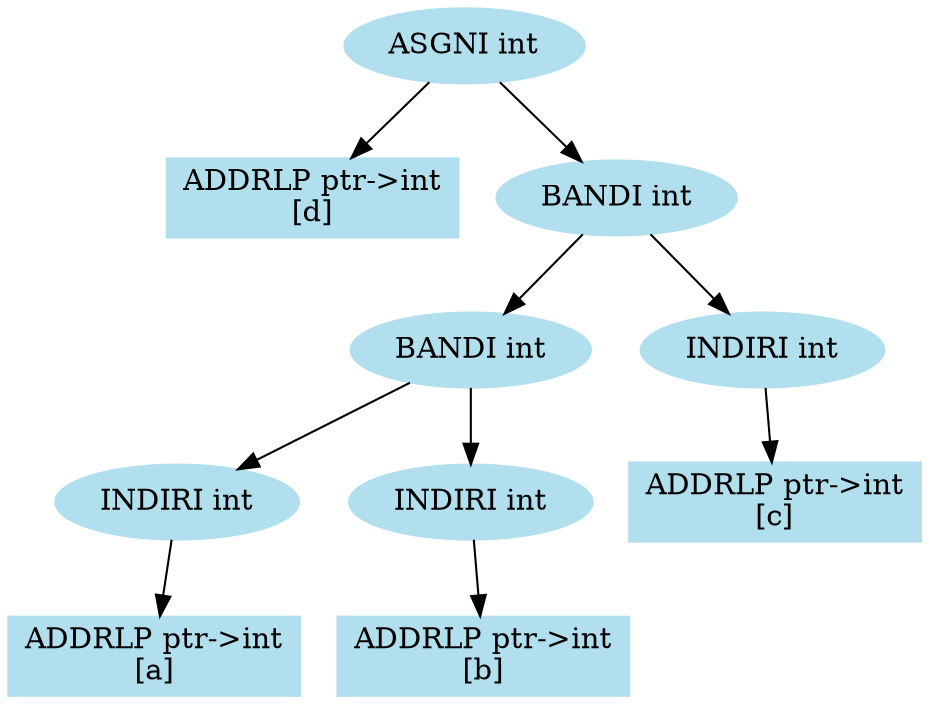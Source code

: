 ////////////////////////////////////////////////////////////////////////////////
// Generate the dot file for drawing semantic structure of statements

// File name: test.c
// Line number: 4
////////////////////////////////////////////////////////////////////////////////

digraph semantic_dag  {
    node [color=lightblue2, style=filled];

    v1 [label="ASGNI int"];
    v2 [label="ADDRLP ptr->int\n\[d\]", shape=box];
    v3 [label="BANDI int"];
    v1 -> v2
    v1 -> v3

    v4 [label="BANDI int"];
    v5 [label="INDIRI int"];
    v3 -> v4
    v3 -> v5

    v6 [label="INDIRI int"];
    v7 [label="INDIRI int"];
    v4 -> v6
    v4 -> v7

    v8 [label="ADDRLP ptr->int\n\[c\]", shape=box];
    v5 -> v8

    v9 [label="ADDRLP ptr->int\n\[a\]", shape=box];
    v6 -> v9

    v10 [label="ADDRLP ptr->int\n\[b\]", shape=box];
    v7 -> v10

}

